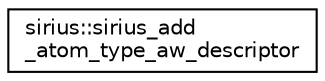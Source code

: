 digraph "Graphical Class Hierarchy"
{
 // INTERACTIVE_SVG=YES
  edge [fontname="Helvetica",fontsize="10",labelfontname="Helvetica",labelfontsize="10"];
  node [fontname="Helvetica",fontsize="10",shape=record];
  rankdir="LR";
  Node1 [label="sirius::sirius_add\l_atom_type_aw_descriptor",height=0.2,width=0.4,color="black", fillcolor="white", style="filled",URL="$interfacesirius_1_1sirius__add__atom__type__aw__descriptor.html"];
}
